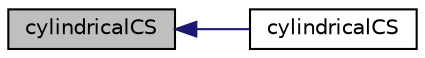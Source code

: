 digraph "cylindricalCS"
{
  bgcolor="transparent";
  edge [fontname="Helvetica",fontsize="10",labelfontname="Helvetica",labelfontsize="10"];
  node [fontname="Helvetica",fontsize="10",shape=record];
  rankdir="LR";
  Node1 [label="cylindricalCS",height=0.2,width=0.4,color="black", fillcolor="grey75", style="filled", fontcolor="black"];
  Node1 -> Node2 [dir="back",color="midnightblue",fontsize="10",style="solid",fontname="Helvetica"];
  Node2 [label="cylindricalCS",height=0.2,width=0.4,color="black",URL="$a00502.html#a06a2d42e28ac76392df3d2e36757bef2",tooltip="Construct copy. "];
}
